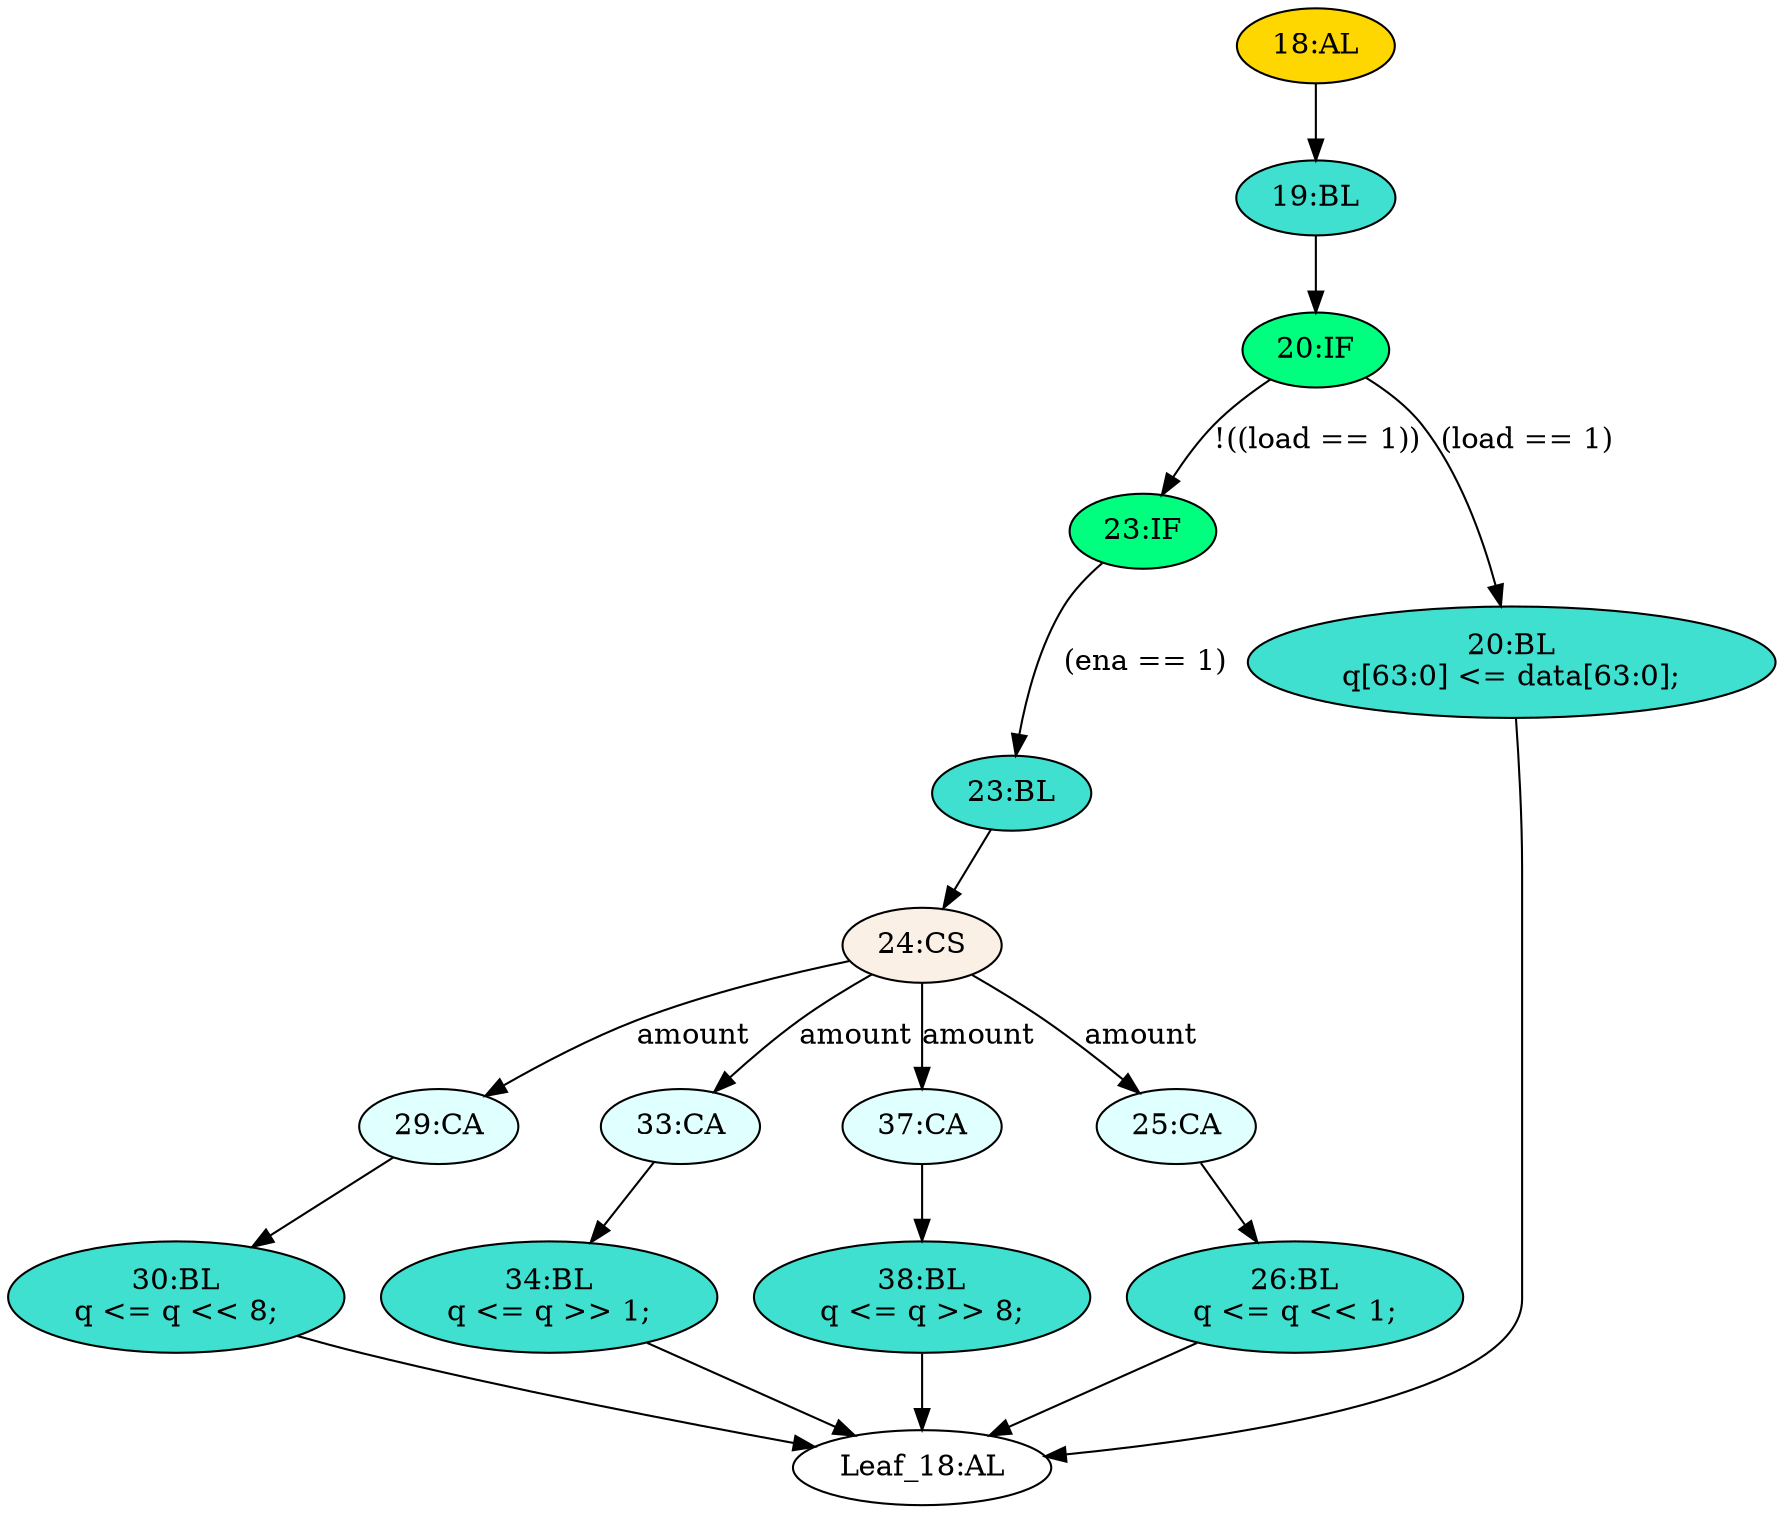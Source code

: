 strict digraph "" {
	node [label="\N"];
	"23:IF"	[ast="<pyverilog.vparser.ast.IfStatement object at 0x7f9255199cd0>",
		fillcolor=springgreen,
		label="23:IF",
		statements="[]",
		style=filled,
		typ=IfStatement];
	"23:BL"	[ast="<pyverilog.vparser.ast.Block object at 0x7f9255199e50>",
		fillcolor=turquoise,
		label="23:BL",
		statements="[]",
		style=filled,
		typ=Block];
	"23:IF" -> "23:BL"	[cond="['ena']",
		label="(ena == 1)",
		lineno=23];
	"19:BL"	[ast="<pyverilog.vparser.ast.Block object at 0x7f925518cc50>",
		fillcolor=turquoise,
		label="19:BL",
		statements="[]",
		style=filled,
		typ=Block];
	"20:IF"	[ast="<pyverilog.vparser.ast.IfStatement object at 0x7f925518cc90>",
		fillcolor=springgreen,
		label="20:IF",
		statements="[]",
		style=filled,
		typ=IfStatement];
	"19:BL" -> "20:IF"	[cond="[]",
		lineno=None];
	"29:CA"	[ast="<pyverilog.vparser.ast.Case object at 0x7f925518c250>",
		fillcolor=lightcyan,
		label="29:CA",
		statements="[]",
		style=filled,
		typ=Case];
	"30:BL"	[ast="<pyverilog.vparser.ast.Block object at 0x7f925518c2d0>",
		fillcolor=turquoise,
		label="30:BL
q <= q << 8;",
		statements="[<pyverilog.vparser.ast.NonblockingSubstitution object at 0x7f925518c310>]",
		style=filled,
		typ=Block];
	"29:CA" -> "30:BL"	[cond="[]",
		lineno=None];
	"20:BL"	[ast="<pyverilog.vparser.ast.Block object at 0x7f925518ccd0>",
		fillcolor=turquoise,
		label="20:BL
q[63:0] <= data[63:0];",
		statements="[<pyverilog.vparser.ast.NonblockingSubstitution object at 0x7f925518cd10>]",
		style=filled,
		typ=Block];
	"Leaf_18:AL"	[def_var="['q']",
		label="Leaf_18:AL"];
	"20:BL" -> "Leaf_18:AL"	[cond="[]",
		lineno=None];
	"33:CA"	[ast="<pyverilog.vparser.ast.Case object at 0x7f925518c550>",
		fillcolor=lightcyan,
		label="33:CA",
		statements="[]",
		style=filled,
		typ=Case];
	"34:BL"	[ast="<pyverilog.vparser.ast.Block object at 0x7f925518c5d0>",
		fillcolor=turquoise,
		label="34:BL
q <= q >> 1;",
		statements="[<pyverilog.vparser.ast.NonblockingSubstitution object at 0x7f925518c610>]",
		style=filled,
		typ=Block];
	"33:CA" -> "34:BL"	[cond="[]",
		lineno=None];
	"30:BL" -> "Leaf_18:AL"	[cond="[]",
		lineno=None];
	"26:BL"	[ast="<pyverilog.vparser.ast.Block object at 0x7f9255199fd0>",
		fillcolor=turquoise,
		label="26:BL
q <= q << 1;",
		statements="[<pyverilog.vparser.ast.NonblockingSubstitution object at 0x7f925518c050>]",
		style=filled,
		typ=Block];
	"26:BL" -> "Leaf_18:AL"	[cond="[]",
		lineno=None];
	"37:CA"	[ast="<pyverilog.vparser.ast.Case object at 0x7f925518c850>",
		fillcolor=lightcyan,
		label="37:CA",
		statements="[]",
		style=filled,
		typ=Case];
	"38:BL"	[ast="<pyverilog.vparser.ast.Block object at 0x7f925518c8d0>",
		fillcolor=turquoise,
		label="38:BL
q <= q >> 8;",
		statements="[<pyverilog.vparser.ast.NonblockingSubstitution object at 0x7f925518c910>]",
		style=filled,
		typ=Block];
	"37:CA" -> "38:BL"	[cond="[]",
		lineno=None];
	"20:IF" -> "23:IF"	[cond="['load']",
		label="!((load == 1))",
		lineno=20];
	"20:IF" -> "20:BL"	[cond="['load']",
		label="(load == 1)",
		lineno=20];
	"38:BL" -> "Leaf_18:AL"	[cond="[]",
		lineno=None];
	"24:CS"	[ast="<pyverilog.vparser.ast.CaseStatement object at 0x7f9255199e90>",
		fillcolor=linen,
		label="24:CS",
		statements="[]",
		style=filled,
		typ=CaseStatement];
	"24:CS" -> "29:CA"	[cond="['amount']",
		label=amount,
		lineno=24];
	"24:CS" -> "33:CA"	[cond="['amount']",
		label=amount,
		lineno=24];
	"24:CS" -> "37:CA"	[cond="['amount']",
		label=amount,
		lineno=24];
	"25:CA"	[ast="<pyverilog.vparser.ast.Case object at 0x7f9255199f50>",
		fillcolor=lightcyan,
		label="25:CA",
		statements="[]",
		style=filled,
		typ=Case];
	"24:CS" -> "25:CA"	[cond="['amount']",
		label=amount,
		lineno=24];
	"34:BL" -> "Leaf_18:AL"	[cond="[]",
		lineno=None];
	"18:AL"	[ast="<pyverilog.vparser.ast.Always object at 0x7f9255180190>",
		clk_sens=True,
		fillcolor=gold,
		label="18:AL",
		sens="['clk']",
		statements="[]",
		style=filled,
		typ=Always,
		use_var="['load', 'ena', 'amount', 'data', 'q']"];
	"18:AL" -> "19:BL"	[cond="[]",
		lineno=None];
	"25:CA" -> "26:BL"	[cond="[]",
		lineno=None];
	"23:BL" -> "24:CS"	[cond="[]",
		lineno=None];
}
